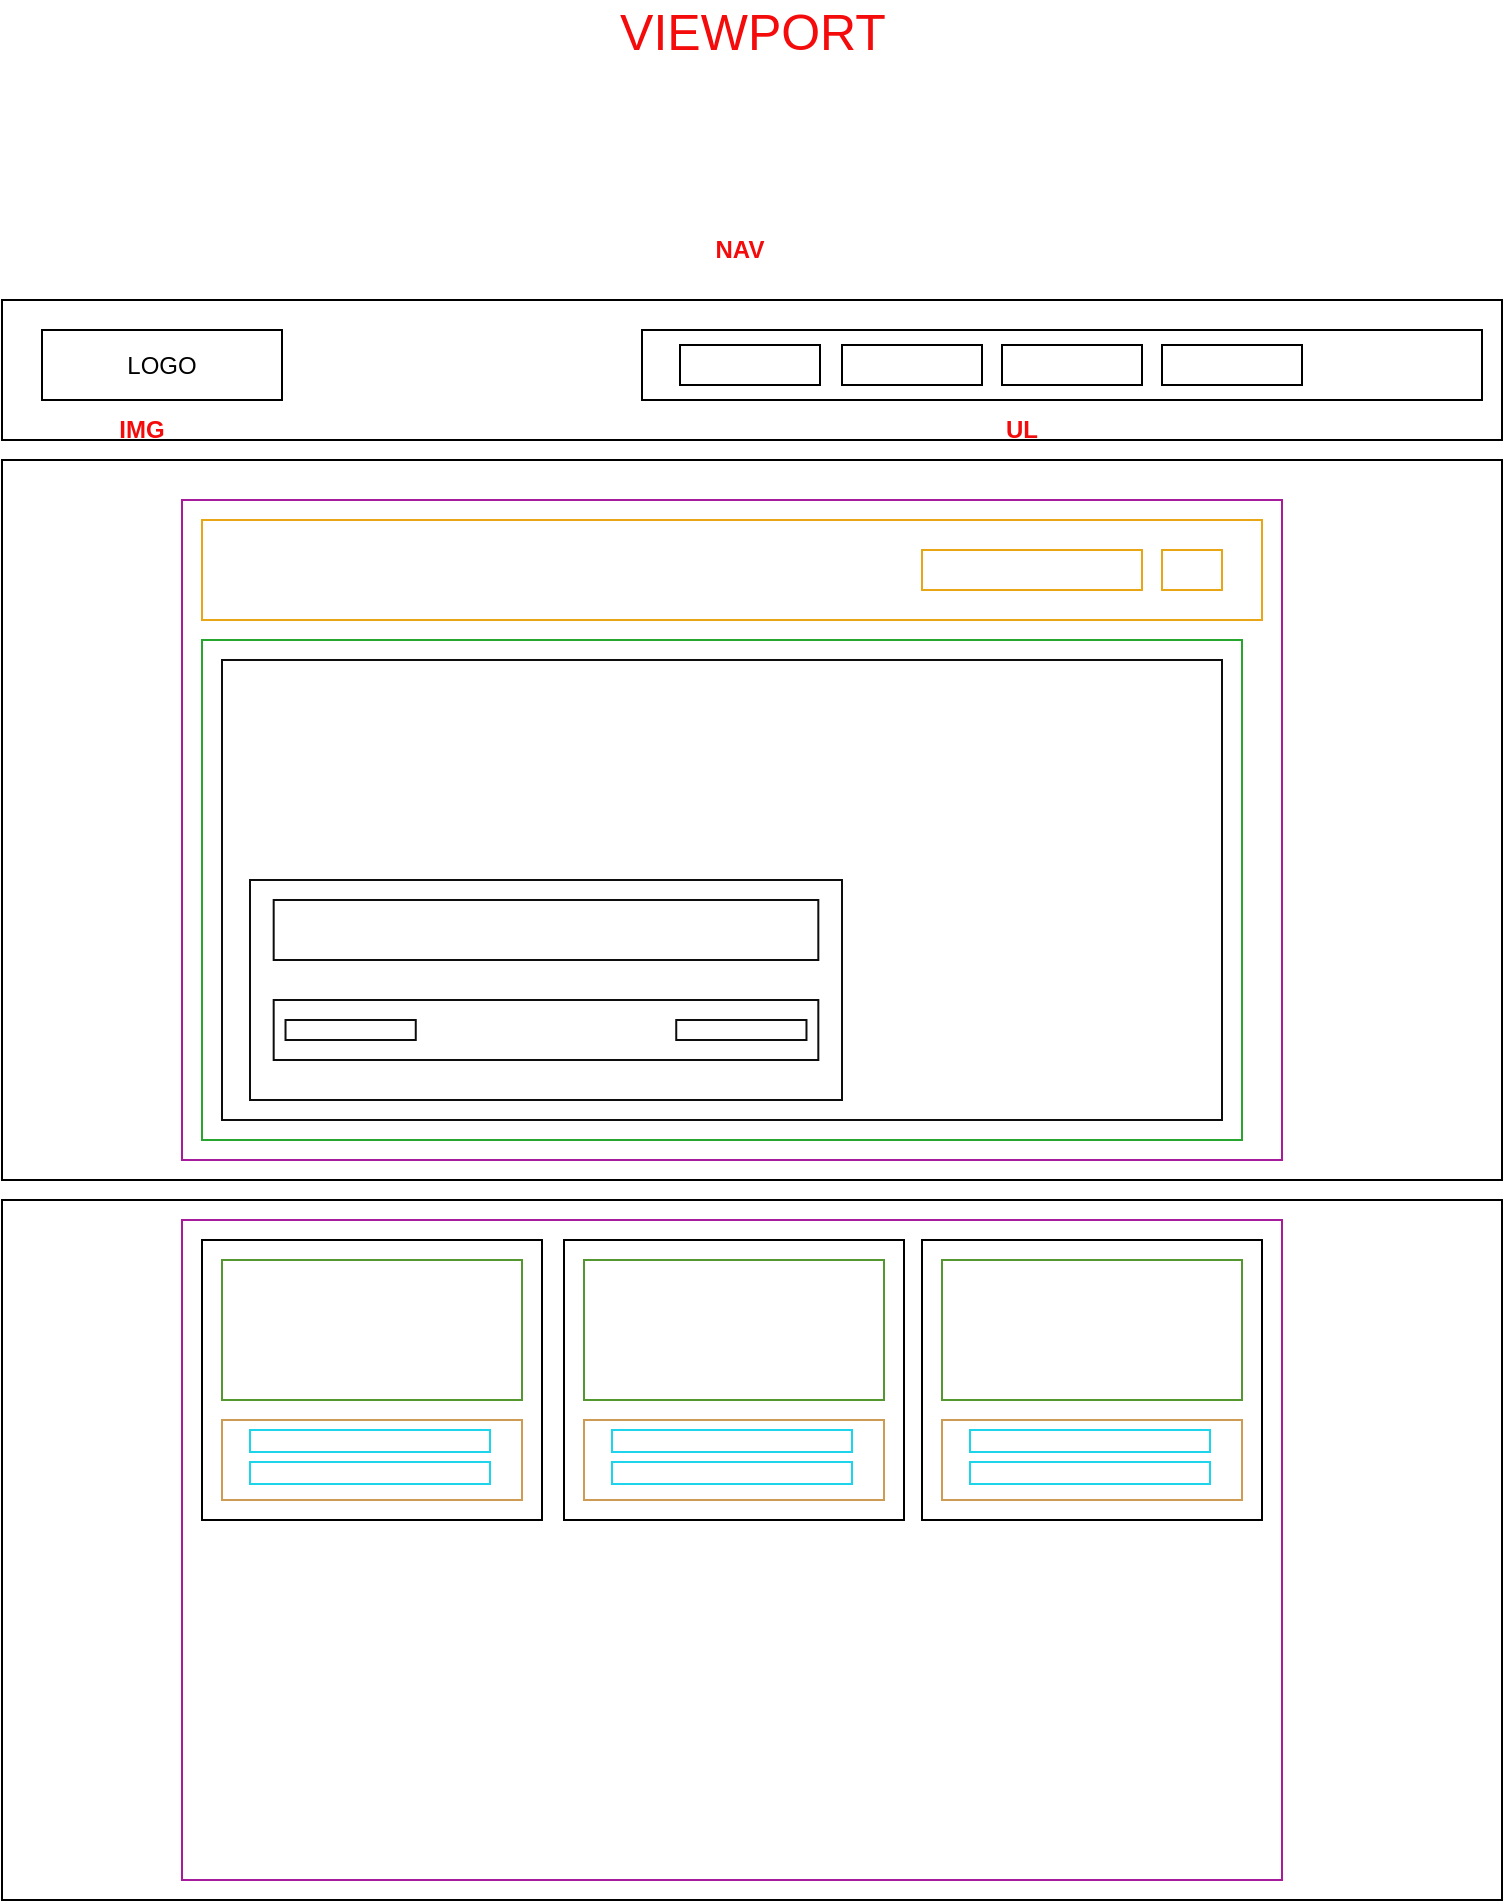 <mxfile version="20.8.20" type="github">
  <diagram name="Página-1" id="5jDgC4JBltUdnbmfNg-T">
    <mxGraphModel dx="819" dy="1601" grid="1" gridSize="10" guides="1" tooltips="1" connect="1" arrows="1" fold="1" page="1" pageScale="1" pageWidth="827" pageHeight="1169" math="0" shadow="0">
      <root>
        <mxCell id="0" />
        <mxCell id="1" parent="0" />
        <mxCell id="DLjpoMInxnvfnNG7Ht0P-1" value="" style="rounded=0;whiteSpace=wrap;html=1;" parent="1" vertex="1">
          <mxGeometry x="40" y="20" width="750" height="70" as="geometry" />
        </mxCell>
        <mxCell id="DLjpoMInxnvfnNG7Ht0P-2" value="LOGO" style="rounded=0;whiteSpace=wrap;html=1;" parent="1" vertex="1">
          <mxGeometry x="60" y="35" width="120" height="35" as="geometry" />
        </mxCell>
        <mxCell id="DLjpoMInxnvfnNG7Ht0P-3" value="" style="rounded=0;whiteSpace=wrap;html=1;" parent="1" vertex="1">
          <mxGeometry x="360" y="35" width="420" height="35" as="geometry" />
        </mxCell>
        <mxCell id="DLjpoMInxnvfnNG7Ht0P-4" value="" style="rounded=0;whiteSpace=wrap;html=1;" parent="1" vertex="1">
          <mxGeometry x="379" y="42.5" width="70" height="20" as="geometry" />
        </mxCell>
        <mxCell id="DLjpoMInxnvfnNG7Ht0P-5" value="" style="rounded=0;whiteSpace=wrap;html=1;" parent="1" vertex="1">
          <mxGeometry x="540" y="42.5" width="70" height="20" as="geometry" />
        </mxCell>
        <mxCell id="DLjpoMInxnvfnNG7Ht0P-8" value="" style="rounded=0;whiteSpace=wrap;html=1;" parent="1" vertex="1">
          <mxGeometry x="620" y="42.5" width="70" height="20" as="geometry" />
        </mxCell>
        <mxCell id="DLjpoMInxnvfnNG7Ht0P-9" value="" style="rounded=0;whiteSpace=wrap;html=1;" parent="1" vertex="1">
          <mxGeometry x="460" y="42.5" width="70" height="20" as="geometry" />
        </mxCell>
        <mxCell id="DLjpoMInxnvfnNG7Ht0P-10" value="&lt;span&gt;NAV&lt;/span&gt;" style="text;html=1;strokeColor=none;fillColor=none;align=center;verticalAlign=middle;whiteSpace=wrap;rounded=0;fontStyle=1;fontColor=#f40b0b;" parent="1" vertex="1">
          <mxGeometry x="379" y="-20" width="60" height="30" as="geometry" />
        </mxCell>
        <mxCell id="DLjpoMInxnvfnNG7Ht0P-11" value="&lt;span&gt;UL&lt;/span&gt;" style="text;html=1;strokeColor=none;fillColor=none;align=center;verticalAlign=middle;whiteSpace=wrap;rounded=0;fontStyle=1;fontColor=#f40b0b;" parent="1" vertex="1">
          <mxGeometry x="520" y="70" width="60" height="30" as="geometry" />
        </mxCell>
        <mxCell id="DLjpoMInxnvfnNG7Ht0P-12" value="&lt;span&gt;IMG&lt;/span&gt;" style="text;html=1;strokeColor=none;fillColor=none;align=center;verticalAlign=middle;whiteSpace=wrap;rounded=0;fontStyle=1;fontColor=#f40b0b;" parent="1" vertex="1">
          <mxGeometry x="80" y="70" width="60" height="30" as="geometry" />
        </mxCell>
        <mxCell id="DLjpoMInxnvfnNG7Ht0P-13" value="VIEWPORT" style="text;html=1;strokeColor=none;fillColor=none;align=center;verticalAlign=middle;whiteSpace=wrap;rounded=0;fontColor=#f40b0b;fontSize=25;" parent="1" vertex="1">
          <mxGeometry x="334.5" y="-130" width="161" height="30" as="geometry" />
        </mxCell>
        <mxCell id="LdkPaSGKum9pUnrCHZW5-1" value="" style="rounded=0;whiteSpace=wrap;html=1;" parent="1" vertex="1">
          <mxGeometry x="40" y="100" width="750" height="360" as="geometry" />
        </mxCell>
        <mxCell id="LdkPaSGKum9pUnrCHZW5-2" value="" style="rounded=0;whiteSpace=wrap;html=1;strokeColor=#a61c9a;" parent="1" vertex="1">
          <mxGeometry x="130" y="120" width="550" height="330" as="geometry" />
        </mxCell>
        <mxCell id="LdkPaSGKum9pUnrCHZW5-3" value="" style="rounded=0;whiteSpace=wrap;html=1;strokeColor=#e8a617;" parent="1" vertex="1">
          <mxGeometry x="140" y="130" width="530" height="50" as="geometry" />
        </mxCell>
        <mxCell id="LdkPaSGKum9pUnrCHZW5-4" value="" style="rounded=0;whiteSpace=wrap;html=1;strokeColor=#e8a617;" parent="1" vertex="1">
          <mxGeometry x="500" y="145" width="110" height="20" as="geometry" />
        </mxCell>
        <mxCell id="LdkPaSGKum9pUnrCHZW5-5" value="" style="rounded=0;whiteSpace=wrap;html=1;strokeColor=#e8a617;" parent="1" vertex="1">
          <mxGeometry x="620" y="145" width="30" height="20" as="geometry" />
        </mxCell>
        <mxCell id="LdkPaSGKum9pUnrCHZW5-6" value="" style="rounded=0;whiteSpace=wrap;html=1;strokeColor=#27a52f;" parent="1" vertex="1">
          <mxGeometry x="140" y="190" width="520" height="250" as="geometry" />
        </mxCell>
        <mxCell id="LdkPaSGKum9pUnrCHZW5-7" value="" style="rounded=0;whiteSpace=wrap;html=1;strokeColor=#0d0d0d;" parent="1" vertex="1">
          <mxGeometry x="150" y="200" width="500" height="230" as="geometry" />
        </mxCell>
        <mxCell id="huJJJPo14DsxcEzs4Kyg-1" value="" style="group" vertex="1" connectable="0" parent="1">
          <mxGeometry x="164" y="310" width="296" height="110" as="geometry" />
        </mxCell>
        <mxCell id="LdkPaSGKum9pUnrCHZW5-11" value="" style="group" parent="huJJJPo14DsxcEzs4Kyg-1" vertex="1" connectable="0">
          <mxGeometry width="296" height="110" as="geometry" />
        </mxCell>
        <mxCell id="LdkPaSGKum9pUnrCHZW5-8" value="" style="rounded=0;whiteSpace=wrap;html=1;strokeColor=#0d0d0d;" parent="LdkPaSGKum9pUnrCHZW5-11" vertex="1">
          <mxGeometry width="296" height="110" as="geometry" />
        </mxCell>
        <mxCell id="LdkPaSGKum9pUnrCHZW5-9" value="" style="rounded=0;whiteSpace=wrap;html=1;strokeColor=#0d0d0d;" parent="LdkPaSGKum9pUnrCHZW5-11" vertex="1">
          <mxGeometry x="11.84" y="10" width="272.32" height="30" as="geometry" />
        </mxCell>
        <mxCell id="LdkPaSGKum9pUnrCHZW5-10" value="" style="rounded=0;whiteSpace=wrap;html=1;strokeColor=#0d0d0d;" parent="LdkPaSGKum9pUnrCHZW5-11" vertex="1">
          <mxGeometry x="11.84" y="60" width="272.32" height="30" as="geometry" />
        </mxCell>
        <mxCell id="LdkPaSGKum9pUnrCHZW5-14" value="" style="rounded=0;whiteSpace=wrap;html=1;strokeColor=#0d0d0d;" parent="LdkPaSGKum9pUnrCHZW5-11" vertex="1">
          <mxGeometry x="213.12" y="70" width="65.12" height="10" as="geometry" />
        </mxCell>
        <mxCell id="LdkPaSGKum9pUnrCHZW5-13" value="" style="rounded=0;whiteSpace=wrap;html=1;strokeColor=#0d0d0d;" parent="huJJJPo14DsxcEzs4Kyg-1" vertex="1">
          <mxGeometry x="17.76" y="70" width="65.12" height="10" as="geometry" />
        </mxCell>
        <mxCell id="huJJJPo14DsxcEzs4Kyg-2" value="" style="rounded=0;whiteSpace=wrap;html=1;" vertex="1" parent="1">
          <mxGeometry x="40" y="470" width="750" height="350" as="geometry" />
        </mxCell>
        <mxCell id="huJJJPo14DsxcEzs4Kyg-4" value="" style="rounded=0;whiteSpace=wrap;html=1;strokeColor=#a61c9a;" vertex="1" parent="1">
          <mxGeometry x="130" y="480" width="550" height="330" as="geometry" />
        </mxCell>
        <mxCell id="huJJJPo14DsxcEzs4Kyg-14" value="" style="group" vertex="1" connectable="0" parent="1">
          <mxGeometry x="140" y="490" width="170" height="140" as="geometry" />
        </mxCell>
        <mxCell id="huJJJPo14DsxcEzs4Kyg-16" value="" style="group" vertex="1" connectable="0" parent="huJJJPo14DsxcEzs4Kyg-14">
          <mxGeometry width="170" height="140" as="geometry" />
        </mxCell>
        <mxCell id="huJJJPo14DsxcEzs4Kyg-5" value="" style="rounded=0;whiteSpace=wrap;html=1;" vertex="1" parent="huJJJPo14DsxcEzs4Kyg-16">
          <mxGeometry width="170" height="140" as="geometry" />
        </mxCell>
        <mxCell id="huJJJPo14DsxcEzs4Kyg-10" value="" style="rounded=0;whiteSpace=wrap;html=1;strokeColor=#549730;" vertex="1" parent="huJJJPo14DsxcEzs4Kyg-16">
          <mxGeometry x="10" y="10" width="150" height="70" as="geometry" />
        </mxCell>
        <mxCell id="huJJJPo14DsxcEzs4Kyg-11" value="" style="rounded=0;whiteSpace=wrap;html=1;strokeColor=#ce9b55;" vertex="1" parent="huJJJPo14DsxcEzs4Kyg-16">
          <mxGeometry x="10" y="90" width="150" height="40" as="geometry" />
        </mxCell>
        <mxCell id="huJJJPo14DsxcEzs4Kyg-12" value="" style="rounded=0;whiteSpace=wrap;html=1;strokeColor=#1dd4ed;" vertex="1" parent="huJJJPo14DsxcEzs4Kyg-16">
          <mxGeometry x="24" y="95" width="120" height="11" as="geometry" />
        </mxCell>
        <mxCell id="huJJJPo14DsxcEzs4Kyg-13" value="" style="rounded=0;whiteSpace=wrap;html=1;strokeColor=#1dd4ed;" vertex="1" parent="huJJJPo14DsxcEzs4Kyg-16">
          <mxGeometry x="24" y="111" width="120" height="11" as="geometry" />
        </mxCell>
        <mxCell id="huJJJPo14DsxcEzs4Kyg-17" value="" style="group" vertex="1" connectable="0" parent="1">
          <mxGeometry x="321" y="490" width="170" height="140" as="geometry" />
        </mxCell>
        <mxCell id="huJJJPo14DsxcEzs4Kyg-18" value="" style="group" vertex="1" connectable="0" parent="huJJJPo14DsxcEzs4Kyg-17">
          <mxGeometry width="170" height="140" as="geometry" />
        </mxCell>
        <mxCell id="huJJJPo14DsxcEzs4Kyg-19" value="" style="rounded=0;whiteSpace=wrap;html=1;" vertex="1" parent="huJJJPo14DsxcEzs4Kyg-18">
          <mxGeometry width="170" height="140" as="geometry" />
        </mxCell>
        <mxCell id="huJJJPo14DsxcEzs4Kyg-20" value="" style="rounded=0;whiteSpace=wrap;html=1;strokeColor=#549730;" vertex="1" parent="huJJJPo14DsxcEzs4Kyg-18">
          <mxGeometry x="10" y="10" width="150" height="70" as="geometry" />
        </mxCell>
        <mxCell id="huJJJPo14DsxcEzs4Kyg-21" value="" style="rounded=0;whiteSpace=wrap;html=1;strokeColor=#ce9b55;" vertex="1" parent="huJJJPo14DsxcEzs4Kyg-18">
          <mxGeometry x="10" y="90" width="150" height="40" as="geometry" />
        </mxCell>
        <mxCell id="huJJJPo14DsxcEzs4Kyg-22" value="" style="rounded=0;whiteSpace=wrap;html=1;strokeColor=#1dd4ed;" vertex="1" parent="huJJJPo14DsxcEzs4Kyg-18">
          <mxGeometry x="24" y="95" width="120" height="11" as="geometry" />
        </mxCell>
        <mxCell id="huJJJPo14DsxcEzs4Kyg-23" value="" style="rounded=0;whiteSpace=wrap;html=1;strokeColor=#1dd4ed;" vertex="1" parent="huJJJPo14DsxcEzs4Kyg-18">
          <mxGeometry x="24" y="111" width="120" height="11" as="geometry" />
        </mxCell>
        <mxCell id="huJJJPo14DsxcEzs4Kyg-24" value="" style="group" vertex="1" connectable="0" parent="1">
          <mxGeometry x="500" y="490" width="170" height="140" as="geometry" />
        </mxCell>
        <mxCell id="huJJJPo14DsxcEzs4Kyg-25" value="" style="group" vertex="1" connectable="0" parent="huJJJPo14DsxcEzs4Kyg-24">
          <mxGeometry width="170" height="140" as="geometry" />
        </mxCell>
        <mxCell id="huJJJPo14DsxcEzs4Kyg-26" value="" style="rounded=0;whiteSpace=wrap;html=1;" vertex="1" parent="huJJJPo14DsxcEzs4Kyg-25">
          <mxGeometry width="170" height="140" as="geometry" />
        </mxCell>
        <mxCell id="huJJJPo14DsxcEzs4Kyg-27" value="" style="rounded=0;whiteSpace=wrap;html=1;strokeColor=#549730;" vertex="1" parent="huJJJPo14DsxcEzs4Kyg-25">
          <mxGeometry x="10" y="10" width="150" height="70" as="geometry" />
        </mxCell>
        <mxCell id="huJJJPo14DsxcEzs4Kyg-28" value="" style="rounded=0;whiteSpace=wrap;html=1;strokeColor=#ce9b55;" vertex="1" parent="huJJJPo14DsxcEzs4Kyg-25">
          <mxGeometry x="10" y="90" width="150" height="40" as="geometry" />
        </mxCell>
        <mxCell id="huJJJPo14DsxcEzs4Kyg-29" value="" style="rounded=0;whiteSpace=wrap;html=1;strokeColor=#1dd4ed;" vertex="1" parent="huJJJPo14DsxcEzs4Kyg-25">
          <mxGeometry x="24" y="95" width="120" height="11" as="geometry" />
        </mxCell>
        <mxCell id="huJJJPo14DsxcEzs4Kyg-30" value="" style="rounded=0;whiteSpace=wrap;html=1;strokeColor=#1dd4ed;" vertex="1" parent="huJJJPo14DsxcEzs4Kyg-25">
          <mxGeometry x="24" y="111" width="120" height="11" as="geometry" />
        </mxCell>
      </root>
    </mxGraphModel>
  </diagram>
</mxfile>
